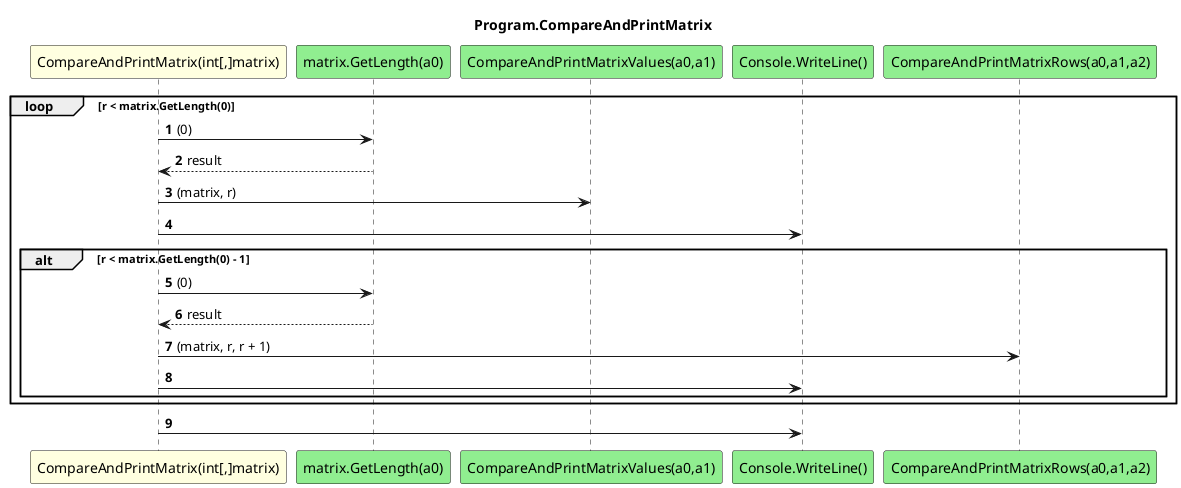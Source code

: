 @startuml Program.CompareAndPrintMatrix
title Program.CompareAndPrintMatrix
participant "CompareAndPrintMatrix(int[,]matrix)" as CompareAndPrintMatrix_p0 #LightYellow
participant "matrix.GetLength(a0)" as matrix_GetLength_a0 #LightGreen
participant "CompareAndPrintMatrixValues(a0,a1)" as CompareAndPrintMatrixValues_a0_a1 #LightGreen
participant "Console.WriteLine()" as Console_WriteLine #LightGreen
participant "CompareAndPrintMatrixRows(a0,a1,a2)" as CompareAndPrintMatrixRows_a0_a1_a2 #LightGreen
autonumber
loop r < matrix.GetLength(0)
    CompareAndPrintMatrix_p0 -> matrix_GetLength_a0 : (0)
    matrix_GetLength_a0 --> CompareAndPrintMatrix_p0 : result
    CompareAndPrintMatrix_p0 -> CompareAndPrintMatrixValues_a0_a1 : (matrix, r)
    CompareAndPrintMatrix_p0 -> Console_WriteLine
    alt r < matrix.GetLength(0) - 1
        CompareAndPrintMatrix_p0 -> matrix_GetLength_a0 : (0)
        matrix_GetLength_a0 --> CompareAndPrintMatrix_p0 : result
        CompareAndPrintMatrix_p0 -> CompareAndPrintMatrixRows_a0_a1_a2 : (matrix, r, r + 1)
        CompareAndPrintMatrix_p0 -> Console_WriteLine
    end
end
CompareAndPrintMatrix_p0 -> Console_WriteLine
@enduml
